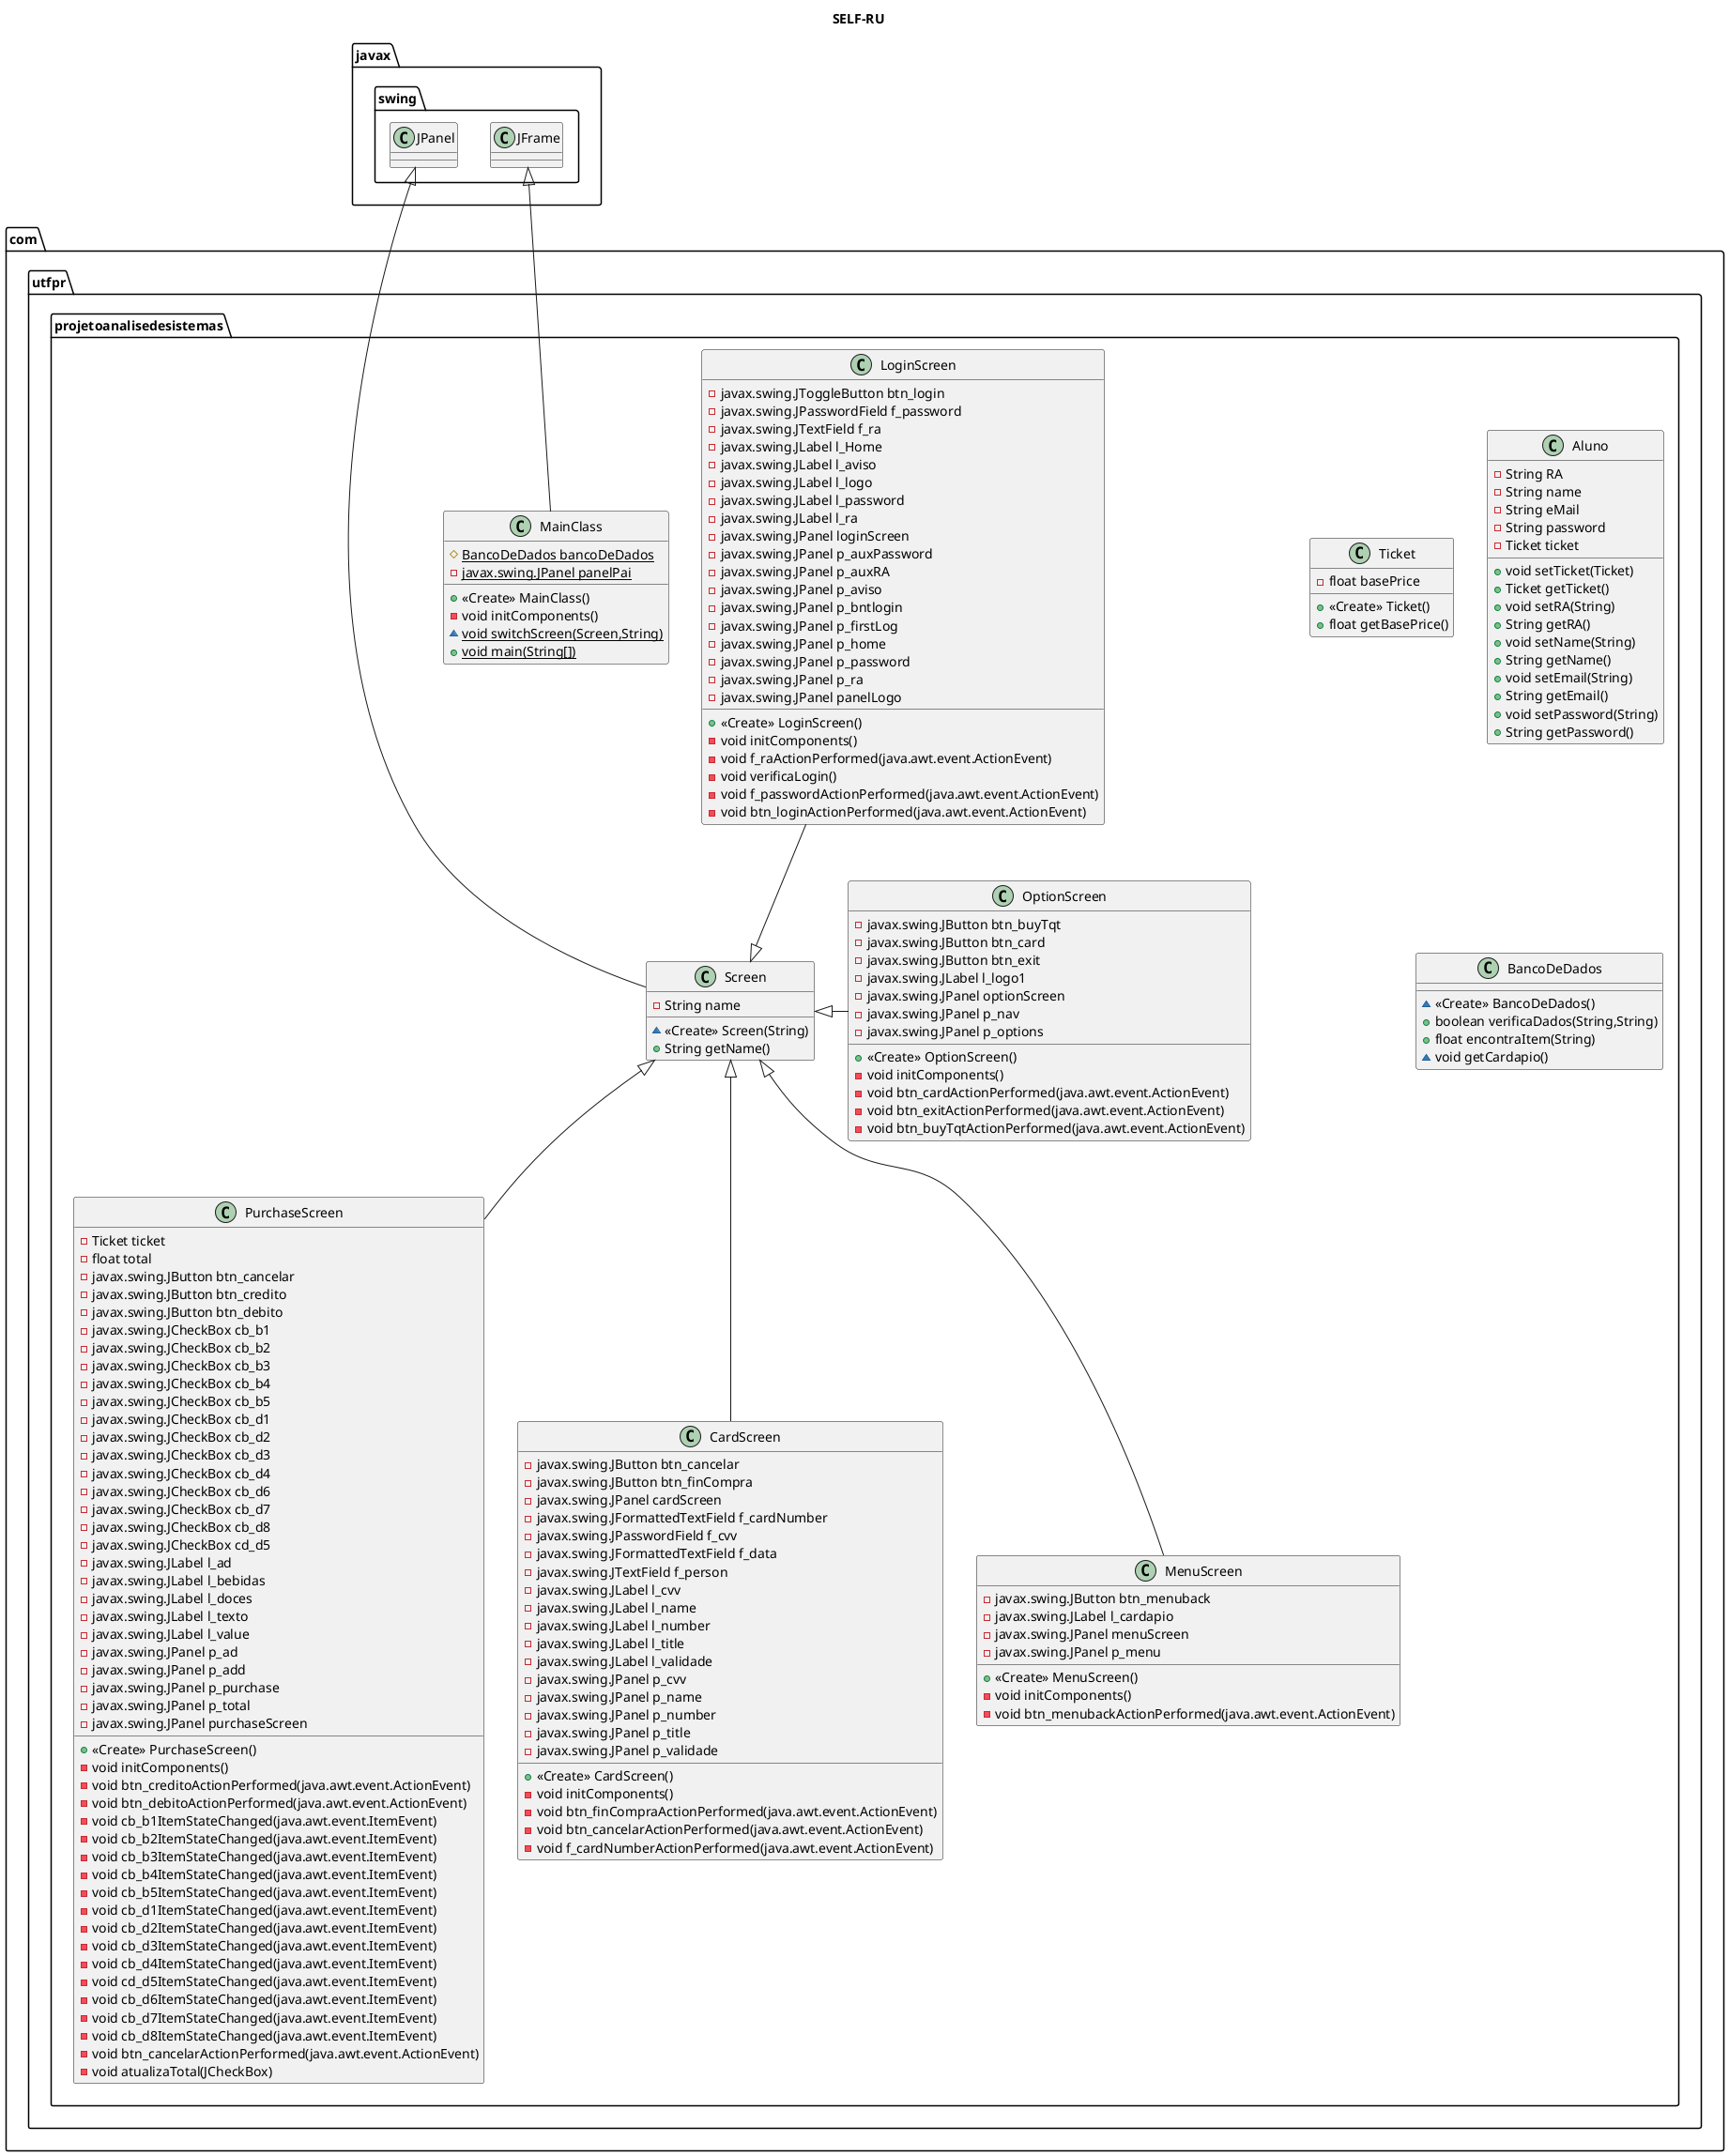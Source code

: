 @startuml SELF-RU
title SELF-RU

together {
    class com.utfpr.projetoanalisedesistemas.LoginScreen {
    - javax.swing.JToggleButton btn_login
    - javax.swing.JPasswordField f_password
    - javax.swing.JTextField f_ra
    - javax.swing.JLabel l_Home
    - javax.swing.JLabel l_aviso
    - javax.swing.JLabel l_logo
    - javax.swing.JLabel l_password
    - javax.swing.JLabel l_ra
    - javax.swing.JPanel loginScreen
    - javax.swing.JPanel p_auxPassword
    - javax.swing.JPanel p_auxRA
    - javax.swing.JPanel p_aviso
    - javax.swing.JPanel p_bntlogin
    - javax.swing.JPanel p_firstLog
    - javax.swing.JPanel p_home
    - javax.swing.JPanel p_password
    - javax.swing.JPanel p_ra
    - javax.swing.JPanel panelLogo
    + <<Create>> LoginScreen()
    - void initComponents()
    - void f_raActionPerformed(java.awt.event.ActionEvent)
    - void verificaLogin()
    - void f_passwordActionPerformed(java.awt.event.ActionEvent)
    - void btn_loginActionPerformed(java.awt.event.ActionEvent)
    }

    class com.utfpr.projetoanalisedesistemas.OptionScreen {
    - javax.swing.JButton btn_buyTqt
    - javax.swing.JButton btn_card
    - javax.swing.JButton btn_exit
    - javax.swing.JLabel l_logo1
    - javax.swing.JPanel optionScreen
    - javax.swing.JPanel p_nav
    - javax.swing.JPanel p_options
    + <<Create>> OptionScreen()
    - void initComponents()
    - void btn_cardActionPerformed(java.awt.event.ActionEvent)
    - void btn_exitActionPerformed(java.awt.event.ActionEvent)
    - void btn_buyTqtActionPerformed(java.awt.event.ActionEvent)
    }
    class com.utfpr.projetoanalisedesistemas.PurchaseScreen {
    - Ticket ticket
    - float total
    - javax.swing.JButton btn_cancelar
    - javax.swing.JButton btn_credito
    - javax.swing.JButton btn_debito
    - javax.swing.JCheckBox cb_b1
    - javax.swing.JCheckBox cb_b2
    - javax.swing.JCheckBox cb_b3
    - javax.swing.JCheckBox cb_b4
    - javax.swing.JCheckBox cb_b5
    - javax.swing.JCheckBox cb_d1
    - javax.swing.JCheckBox cb_d2
    - javax.swing.JCheckBox cb_d3
    - javax.swing.JCheckBox cb_d4
    - javax.swing.JCheckBox cb_d6
    - javax.swing.JCheckBox cb_d7
    - javax.swing.JCheckBox cb_d8
    - javax.swing.JCheckBox cd_d5
    - javax.swing.JLabel l_ad
    - javax.swing.JLabel l_bebidas
    - javax.swing.JLabel l_doces
    - javax.swing.JLabel l_texto
    - javax.swing.JLabel l_value
    - javax.swing.JPanel p_ad
    - javax.swing.JPanel p_add
    - javax.swing.JPanel p_purchase
    - javax.swing.JPanel p_total
    - javax.swing.JPanel purchaseScreen
    + <<Create>> PurchaseScreen()
    - void initComponents()
    - void btn_creditoActionPerformed(java.awt.event.ActionEvent)
    - void btn_debitoActionPerformed(java.awt.event.ActionEvent)
    - void cb_b1ItemStateChanged(java.awt.event.ItemEvent)
    - void cb_b2ItemStateChanged(java.awt.event.ItemEvent)
    - void cb_b3ItemStateChanged(java.awt.event.ItemEvent)
    - void cb_b4ItemStateChanged(java.awt.event.ItemEvent)
    - void cb_b5ItemStateChanged(java.awt.event.ItemEvent)
    - void cb_d1ItemStateChanged(java.awt.event.ItemEvent)
    - void cb_d2ItemStateChanged(java.awt.event.ItemEvent)
    - void cb_d3ItemStateChanged(java.awt.event.ItemEvent)
    - void cb_d4ItemStateChanged(java.awt.event.ItemEvent)
    - void cd_d5ItemStateChanged(java.awt.event.ItemEvent)
    - void cb_d6ItemStateChanged(java.awt.event.ItemEvent)
    - void cb_d7ItemStateChanged(java.awt.event.ItemEvent)
    - void cb_d8ItemStateChanged(java.awt.event.ItemEvent)
    - void btn_cancelarActionPerformed(java.awt.event.ActionEvent)
    - void atualizaTotal(JCheckBox)
    }
    class com.utfpr.projetoanalisedesistemas.CardScreen {
    - javax.swing.JButton btn_cancelar
    - javax.swing.JButton btn_finCompra
    - javax.swing.JPanel cardScreen
    - javax.swing.JFormattedTextField f_cardNumber
    - javax.swing.JPasswordField f_cvv
    - javax.swing.JFormattedTextField f_data
    - javax.swing.JTextField f_person
    - javax.swing.JLabel l_cvv
    - javax.swing.JLabel l_name
    - javax.swing.JLabel l_number
    - javax.swing.JLabel l_title
    - javax.swing.JLabel l_validade
    - javax.swing.JPanel p_cvv
    - javax.swing.JPanel p_name
    - javax.swing.JPanel p_number
    - javax.swing.JPanel p_title
    - javax.swing.JPanel p_validade
    + <<Create>> CardScreen()
    - void initComponents()
    - void btn_finCompraActionPerformed(java.awt.event.ActionEvent)
    - void btn_cancelarActionPerformed(java.awt.event.ActionEvent)
    - void f_cardNumberActionPerformed(java.awt.event.ActionEvent)
    }
    class com.utfpr.projetoanalisedesistemas.MenuScreen {
    - javax.swing.JButton btn_menuback
    - javax.swing.JLabel l_cardapio
    - javax.swing.JPanel menuScreen
    - javax.swing.JPanel p_menu
    + <<Create>> MenuScreen()
    - void initComponents()
    - void btn_menubackActionPerformed(java.awt.event.ActionEvent)
    }
    class com.utfpr.projetoanalisedesistemas.Screen {
    - String name
    ~ <<Create>> Screen(String)
    + String getName()
    }
}

class com.utfpr.projetoanalisedesistemas.MainClass {
# {static} BancoDeDados bancoDeDados
- {static} javax.swing.JPanel panelPai
+ <<Create>> MainClass()
- void initComponents()
~ {static} void switchScreen(Screen,String)
+ {static} void main(String[])
}


class com.utfpr.projetoanalisedesistemas.Ticket {
- float basePrice
+ <<Create>> Ticket()
+ float getBasePrice()
}
class com.utfpr.projetoanalisedesistemas.Aluno {
- String RA
- String name
- String eMail
- String password
- Ticket ticket
+ void setTicket(Ticket)
+ Ticket getTicket()
+ void setRA(String)
+ String getRA()
+ void setName(String)
+ String getName()
+ void setEmail(String)
+ String getEmail()
+ void setPassword(String)
+ String getPassword()
}
class com.utfpr.projetoanalisedesistemas.BancoDeDados {
~ <<Create>> BancoDeDados()
+ boolean verificaDados(String,String)
+ float encontraItem(String)
~ void getCardapio()
}


javax.swing.JPanel <|-- com.utfpr.projetoanalisedesistemas.Screen
javax.swing.JFrame <|-- com.utfpr.projetoanalisedesistemas.MainClass

com.utfpr.projetoanalisedesistemas.Screen <|-- com.utfpr.projetoanalisedesistemas.PurchaseScreen
com.utfpr.projetoanalisedesistemas.Screen <|-up- com.utfpr.projetoanalisedesistemas.LoginScreen
com.utfpr.projetoanalisedesistemas.Screen <|-- com.utfpr.projetoanalisedesistemas.CardScreen
com.utfpr.projetoanalisedesistemas.Screen <|-- com.utfpr.projetoanalisedesistemas.MenuScreen
com.utfpr.projetoanalisedesistemas.Screen <|-right- com.utfpr.projetoanalisedesistemas.OptionScreen






@enduml